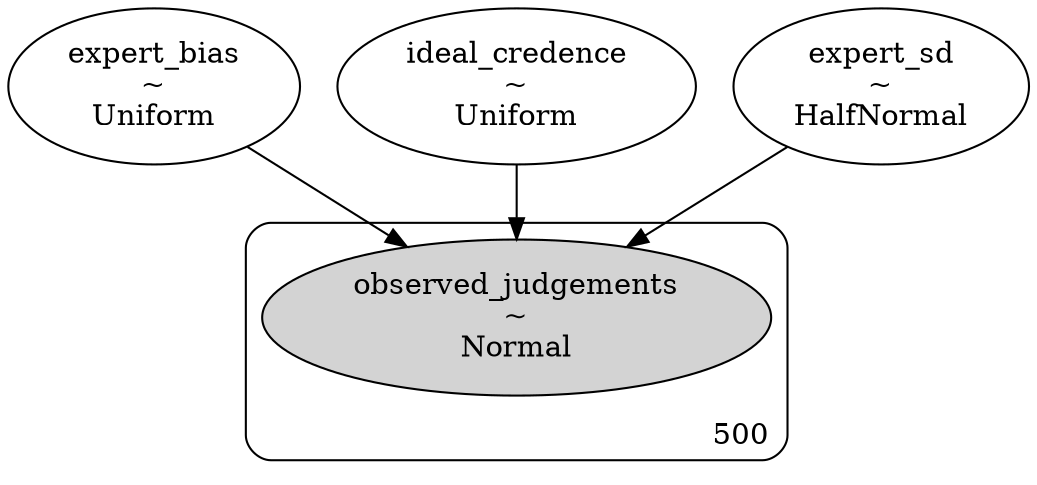 digraph {
	expert_bias [label="expert_bias
~
Uniform" shape=ellipse]
	ideal_credence [label="ideal_credence
~
Uniform" shape=ellipse]
	expert_sd [label="expert_sd
~
HalfNormal" shape=ellipse]
	subgraph cluster500 {
		observed_judgements [label="observed_judgements
~
Normal" shape=ellipse style=filled]
		label=500 labeljust=r labelloc=b style=rounded
	}
	expert_bias -> observed_judgements
	ideal_credence -> observed_judgements
	expert_sd -> observed_judgements
}
